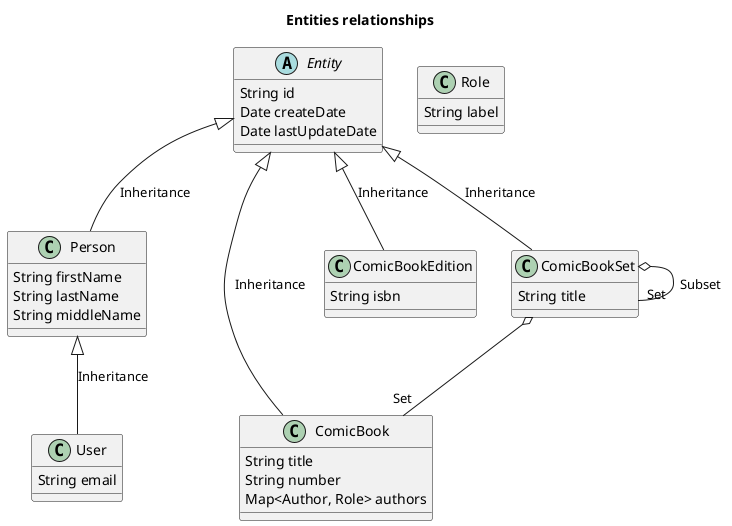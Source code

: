 @startuml

title Entities relationships

abstract class Entity {
    String id
    Date createDate
    Date lastUpdateDate
}

class Person {
    String firstName
    String lastName
    String middleName
}

class ComicBook {
    String title
    String number
    Map<Author, Role> authors
}

class Role {
    String label
}

class ComicBookEdition {
    String isbn
}

class ComicBookSet {
    String title
}

class User {
    String email
}

Entity <|-down- Person: Inheritance
Entity <|-down- ComicBook: Inheritance
Entity <|-down- ComicBookSet: Inheritance
Entity <|-down- ComicBookEdition: Inheritance
Person <|-down- User: Inheritance
ComicBookSet o-- "Set" ComicBook
ComicBookSet o-- "Set" ComicBookSet : Subset

@enduml